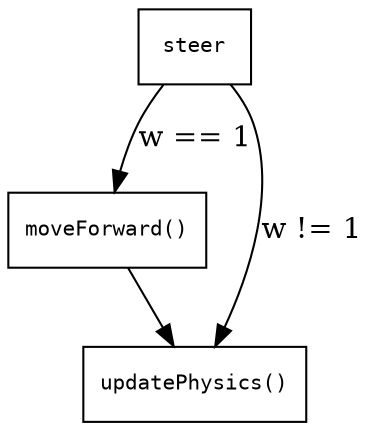 digraph JumpTable {
    compound = true;
    node [
        shape = "record"
        fontname="monospace"
        fontsize=10
    ]

    Steer [ label = "{steer}" ]
    IfThen [ label = "{moveForward()}" ]
    SteerEnd [ label = "{updatePhysics()\l}"]

    Steer->IfThen [label="w == 1"]
    IfThen->SteerEnd
    Steer->SteerEnd [ label="w != 1"]
}